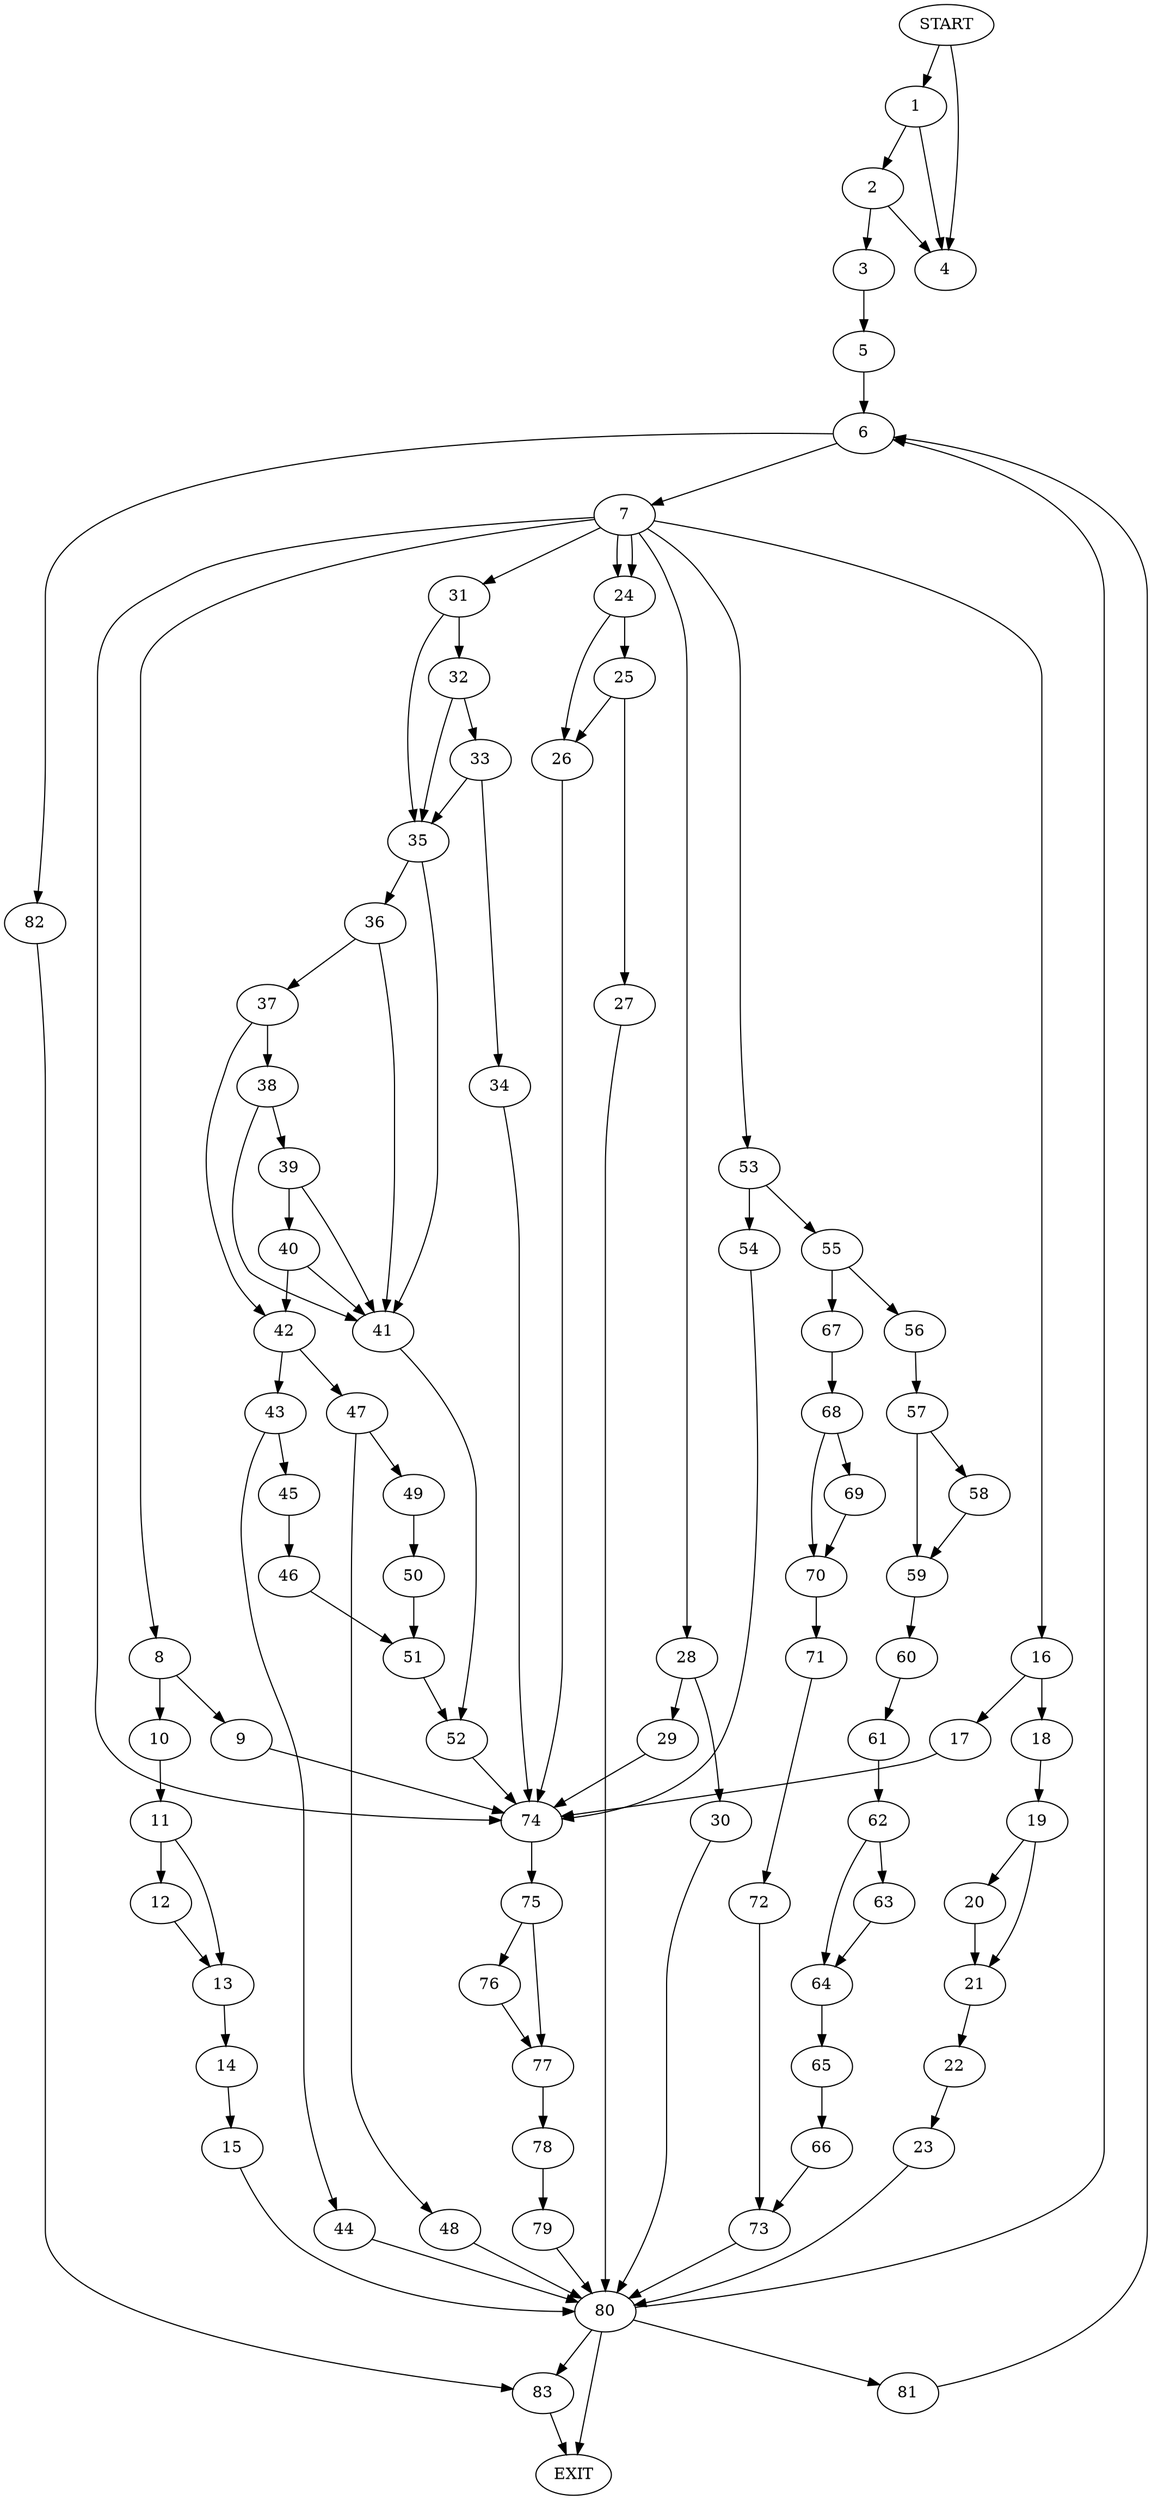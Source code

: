 digraph { 
0 [label="START"];
1;
2;
3;
4;
5;
6;
7;
8;
9;
10;
11;
12;
13;
14;
15;
16;
17;
18;
19;
20;
21;
22;
23;
24;
25;
26;
27;
28;
29;
30;
31;
32;
33;
34;
35;
36;
37;
38;
39;
40;
41;
42;
43;
44;
45;
46;
47;
48;
49;
50;
51;
52;
53;
54;
55;
56;
57;
58;
59;
60;
61;
62;
63;
64;
65;
66;
67;
68;
69;
70;
71;
72;
73;
74;
75;
76;
77;
78;
79;
80;
81;
82;
83;
84[label="EXIT"];
0 -> 1;
0 -> 4;
1 -> 2;
1 -> 4;
2 -> 4;
2 -> 3;
3 -> 5;
5 -> 6;
6 -> 7;
6 -> 82;
7 -> 74;
7 -> 8;
7:s2 -> 16;
7:s3 -> 24;
7:s4 -> 24;
7:s5 -> 28;
7:s6 -> 31;
7:s7 -> 53;
8 -> 9;
8 -> 10;
9 -> 74;
10 -> 11;
11 -> 12;
11 -> 13;
12 -> 13;
13 -> 14;
14 -> 15;
15 -> 80;
16 -> 17;
16 -> 18;
17 -> 74;
18 -> 19;
19 -> 20;
19 -> 21;
20 -> 21;
21 -> 22;
22 -> 23;
23 -> 80;
24 -> 26;
24 -> 25;
25 -> 26;
25 -> 27;
26 -> 74;
27 -> 80;
28 -> 30;
28 -> 29;
29 -> 74;
30 -> 80;
31 -> 32;
31 -> 35;
32 -> 33;
32 -> 35;
33 -> 34;
33 -> 35;
34 -> 74;
35 -> 41;
35 -> 36;
36 -> 41;
36 -> 37;
37 -> 42;
37 -> 38;
38 -> 41;
38 -> 39;
39 -> 41;
39 -> 40;
40 -> 41;
40 -> 42;
41 -> 52;
42 -> 43;
42 -> 47;
43 -> 45;
43 -> 44;
44 -> 80;
45 -> 46;
46 -> 51;
47 -> 48;
47 -> 49;
48 -> 80;
49 -> 50;
50 -> 51;
51 -> 52;
52 -> 74;
53 -> 54;
53 -> 55;
54 -> 74;
55 -> 56;
55 -> 67;
56 -> 57;
57 -> 58;
57 -> 59;
58 -> 59;
59 -> 60;
60 -> 61;
61 -> 62;
62 -> 63;
62 -> 64;
63 -> 64;
64 -> 65;
65 -> 66;
66 -> 73;
67 -> 68;
68 -> 69;
68 -> 70;
69 -> 70;
70 -> 71;
71 -> 72;
72 -> 73;
73 -> 80;
74 -> 75;
75 -> 76;
75 -> 77;
76 -> 77;
77 -> 78;
78 -> 79;
79 -> 80;
80 -> 84;
80 -> 81;
80:s2 -> 6;
80:s3 -> 83;
81 -> 6;
82 -> 83;
83 -> 84;
}